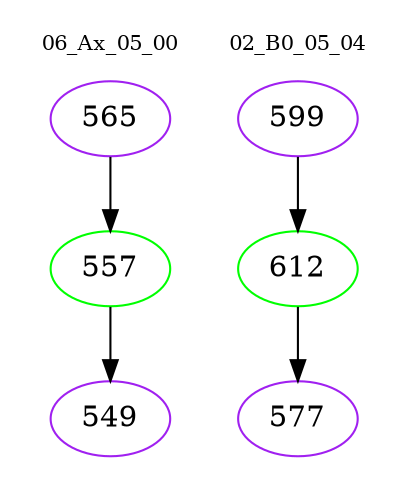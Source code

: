digraph{
subgraph cluster_0 {
color = white
label = "06_Ax_05_00";
fontsize=10;
T0_565 [label="565", color="purple"]
T0_565 -> T0_557 [color="black"]
T0_557 [label="557", color="green"]
T0_557 -> T0_549 [color="black"]
T0_549 [label="549", color="purple"]
}
subgraph cluster_1 {
color = white
label = "02_B0_05_04";
fontsize=10;
T1_599 [label="599", color="purple"]
T1_599 -> T1_612 [color="black"]
T1_612 [label="612", color="green"]
T1_612 -> T1_577 [color="black"]
T1_577 [label="577", color="purple"]
}
}
